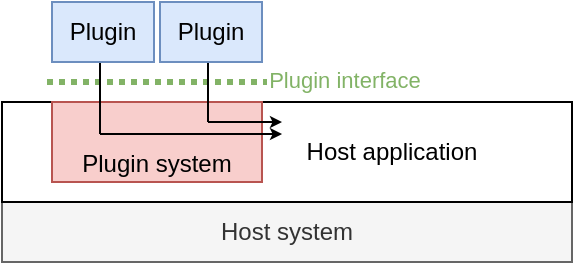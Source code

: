 <mxfile version="26.2.13">
  <diagram name="Page-1" id="H75HtFFDJG63HQ9nsV-q">
    <mxGraphModel dx="811" dy="453" grid="1" gridSize="10" guides="1" tooltips="1" connect="1" arrows="1" fold="1" page="1" pageScale="1" pageWidth="850" pageHeight="1100" math="0" shadow="0">
      <root>
        <mxCell id="0" />
        <mxCell id="1" parent="0" />
        <mxCell id="aPKmu8sz-yiStwAFWNuy-5" value="Host system" style="rounded=0;whiteSpace=wrap;html=1;fillColor=#f5f5f5;fontColor=#333333;strokeColor=#666666;" vertex="1" parent="1">
          <mxGeometry x="465" y="430" width="285" height="30" as="geometry" />
        </mxCell>
        <mxCell id="aPKmu8sz-yiStwAFWNuy-6" value="" style="rounded=0;whiteSpace=wrap;html=1;strokeColor=default;" vertex="1" parent="1">
          <mxGeometry x="465" y="380" width="105" height="50" as="geometry" />
        </mxCell>
        <mxCell id="aPKmu8sz-yiStwAFWNuy-24" value="" style="endArrow=none;html=1;rounded=0;fillColor=#d5e8d4;strokeColor=#82b366;strokeWidth=3;dashed=1;dashPattern=1 1;" edge="1" parent="1">
          <mxGeometry width="50" height="50" relative="1" as="geometry">
            <mxPoint x="487.5" y="370" as="sourcePoint" />
            <mxPoint x="597.5" y="370" as="targetPoint" />
          </mxGeometry>
        </mxCell>
        <mxCell id="aPKmu8sz-yiStwAFWNuy-25" value="&lt;span style=&quot;color: rgb(130, 179, 102);&quot;&gt;Plugin interface&lt;/span&gt;" style="edgeLabel;html=1;align=center;verticalAlign=middle;resizable=0;points=[];" vertex="1" connectable="0" parent="aPKmu8sz-yiStwAFWNuy-24">
          <mxGeometry x="0.916" y="-1" relative="1" as="geometry">
            <mxPoint x="43" y="-2" as="offset" />
          </mxGeometry>
        </mxCell>
        <mxCell id="aPKmu8sz-yiStwAFWNuy-1" value="Host application" style="rounded=0;whiteSpace=wrap;html=1;align=center;" vertex="1" parent="1">
          <mxGeometry x="570" y="380" width="180" height="50" as="geometry" />
        </mxCell>
        <mxCell id="aPKmu8sz-yiStwAFWNuy-7" value="" style="rounded=0;whiteSpace=wrap;html=1;strokeColor=none;imageWidth=24;fillColor=#FFFFFF;gradientColor=none;" vertex="1" parent="1">
          <mxGeometry x="562.5" y="420.5" width="10" height="9" as="geometry" />
        </mxCell>
        <mxCell id="aPKmu8sz-yiStwAFWNuy-3" value="Plugin system" style="rounded=0;whiteSpace=wrap;html=1;fillColor=#f8cecc;strokeColor=#b85450;verticalAlign=bottom;" vertex="1" parent="1">
          <mxGeometry x="490" y="380" width="105" height="40" as="geometry" />
        </mxCell>
        <mxCell id="aPKmu8sz-yiStwAFWNuy-19" value="" style="group" vertex="1" connectable="0" parent="1">
          <mxGeometry x="514" y="376" width="123" height="20" as="geometry" />
        </mxCell>
        <mxCell id="aPKmu8sz-yiStwAFWNuy-21" value="" style="endArrow=classic;html=1;rounded=0;endSize=3;" edge="1" parent="aPKmu8sz-yiStwAFWNuy-19">
          <mxGeometry width="50" height="50" relative="1" as="geometry">
            <mxPoint y="20" as="sourcePoint" />
            <mxPoint y="-23" as="targetPoint" />
          </mxGeometry>
        </mxCell>
        <mxCell id="aPKmu8sz-yiStwAFWNuy-20" value="" style="endArrow=classic;html=1;rounded=0;endSize=3;" edge="1" parent="aPKmu8sz-yiStwAFWNuy-19">
          <mxGeometry width="50" height="50" relative="1" as="geometry">
            <mxPoint y="20" as="sourcePoint" />
            <mxPoint x="91.02" y="20" as="targetPoint" />
          </mxGeometry>
        </mxCell>
        <mxCell id="aPKmu8sz-yiStwAFWNuy-17" value="" style="group" vertex="1" connectable="0" parent="1">
          <mxGeometry x="568" y="370" width="50" height="20" as="geometry" />
        </mxCell>
        <mxCell id="aPKmu8sz-yiStwAFWNuy-16" value="" style="endArrow=classic;html=1;rounded=0;endSize=3;" edge="1" parent="aPKmu8sz-yiStwAFWNuy-17">
          <mxGeometry width="50" height="50" relative="1" as="geometry">
            <mxPoint y="20" as="sourcePoint" />
            <mxPoint y="-17" as="targetPoint" />
          </mxGeometry>
        </mxCell>
        <mxCell id="aPKmu8sz-yiStwAFWNuy-15" value="" style="endArrow=classic;html=1;rounded=0;endSize=3;" edge="1" parent="aPKmu8sz-yiStwAFWNuy-17">
          <mxGeometry width="50" height="50" relative="1" as="geometry">
            <mxPoint y="20" as="sourcePoint" />
            <mxPoint x="37" y="20" as="targetPoint" />
          </mxGeometry>
        </mxCell>
        <mxCell id="aPKmu8sz-yiStwAFWNuy-2" value="Plugin" style="rounded=0;whiteSpace=wrap;html=1;fillColor=#dae8fc;strokeColor=#6c8ebf;" vertex="1" parent="1">
          <mxGeometry x="490" y="330" width="51" height="30" as="geometry" />
        </mxCell>
        <mxCell id="aPKmu8sz-yiStwAFWNuy-8" value="Plugin" style="rounded=0;whiteSpace=wrap;html=1;fillColor=#dae8fc;strokeColor=#6c8ebf;" vertex="1" parent="1">
          <mxGeometry x="544" y="330" width="51" height="30" as="geometry" />
        </mxCell>
      </root>
    </mxGraphModel>
  </diagram>
</mxfile>
